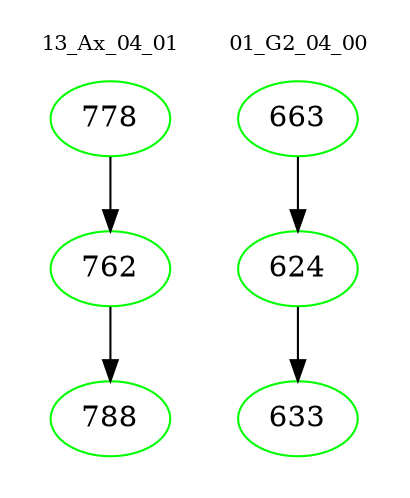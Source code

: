 digraph{
subgraph cluster_0 {
color = white
label = "13_Ax_04_01";
fontsize=10;
T0_778 [label="778", color="green"]
T0_778 -> T0_762 [color="black"]
T0_762 [label="762", color="green"]
T0_762 -> T0_788 [color="black"]
T0_788 [label="788", color="green"]
}
subgraph cluster_1 {
color = white
label = "01_G2_04_00";
fontsize=10;
T1_663 [label="663", color="green"]
T1_663 -> T1_624 [color="black"]
T1_624 [label="624", color="green"]
T1_624 -> T1_633 [color="black"]
T1_633 [label="633", color="green"]
}
}
